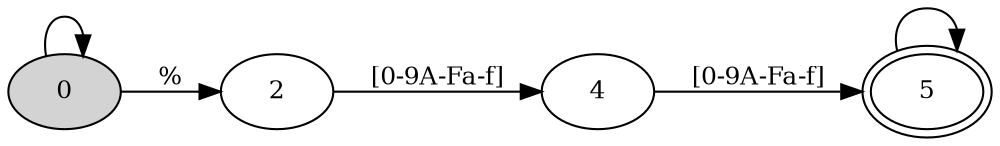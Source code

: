 digraph "SFA" {
rankdir=LR;

//Initial state
node [style = filled, shape = ellipse, peripheries = 1, fillcolor = "#d3d3d3ff", fontsize = 12]
0

//Final states
node [style = filled, shape = ellipse, peripheries = 2, fillcolor = white, fontsize = 12]
5

//Other states
node [style = filled, shape = ellipse, peripheries = 1, fillcolor = white, fontsize = 12]
2
4

//Transitions
0 -> 0 [label = "", fontsize = 12 ];
0 -> 2 [label = "%", fontsize = 12 ];
2 -> 4 [label = "[0-9A-Fa-f]", fontsize = 12 ];
4 -> 5 [label = "[0-9A-Fa-f]", fontsize = 12 ];
5 -> 5 [label = "", fontsize = 12 ];
}
